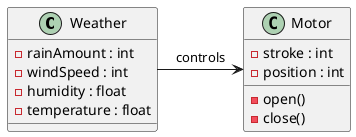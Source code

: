 @startuml

class Weather {
- rainAmount : int
- windSpeed : int
- humidity : float
- temperature : float
}

class Motor {
- stroke : int
- position : int
- open()
- close()
}

Weather -> Motor : controls

@enduml
